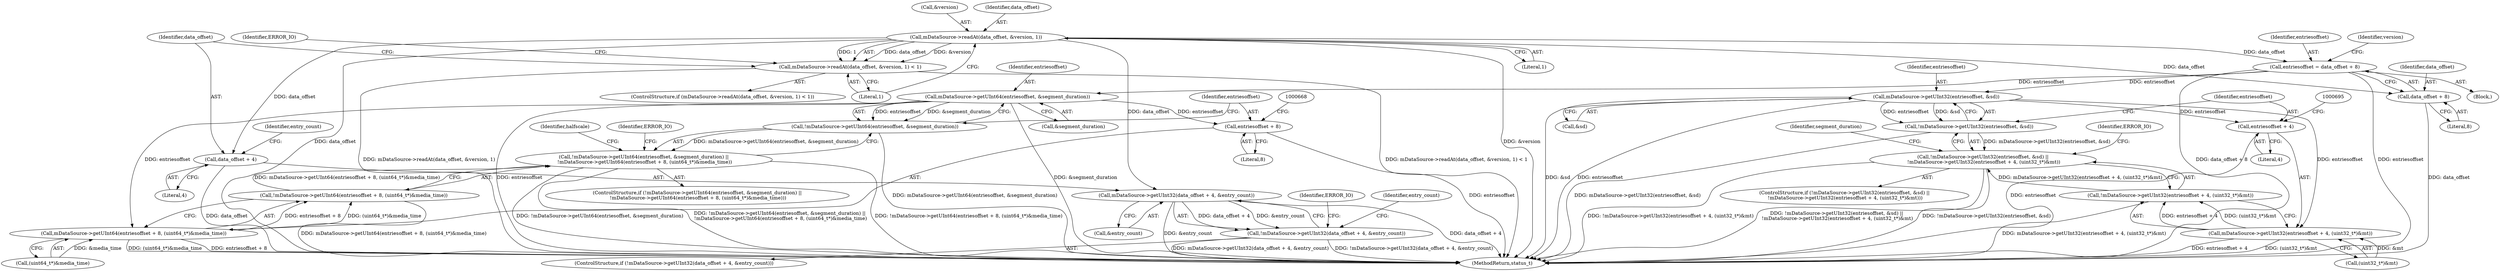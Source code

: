 digraph "0_Android_6fe85f7e15203e48df2cc3e8e1c4bc6ad49dc968@API" {
"1000603" [label="(Call,mDataSource->readAt(data_offset, &version, 1))"];
"1000602" [label="(Call,mDataSource->readAt(data_offset, &version, 1) < 1)"];
"1000615" [label="(Call,mDataSource->getUInt32(data_offset + 4, &entry_count))"];
"1000614" [label="(Call,!mDataSource->getUInt32(data_offset + 4, &entry_count))"];
"1000616" [label="(Call,data_offset + 4)"];
"1000643" [label="(Call,entriesoffset = data_offset + 8)"];
"1000658" [label="(Call,mDataSource->getUInt64(entriesoffset, &segment_duration))"];
"1000657" [label="(Call,!mDataSource->getUInt64(entriesoffset, &segment_duration))"];
"1000656" [label="(Call,!mDataSource->getUInt64(entriesoffset, &segment_duration) ||\n !mDataSource->getUInt64(entriesoffset + 8, (uint64_t*)&media_time))"];
"1000663" [label="(Call,mDataSource->getUInt64(entriesoffset + 8, (uint64_t*)&media_time))"];
"1000662" [label="(Call,!mDataSource->getUInt64(entriesoffset + 8, (uint64_t*)&media_time))"];
"1000664" [label="(Call,entriesoffset + 8)"];
"1000685" [label="(Call,mDataSource->getUInt32(entriesoffset, &sd))"];
"1000684" [label="(Call,!mDataSource->getUInt32(entriesoffset, &sd))"];
"1000683" [label="(Call,!mDataSource->getUInt32(entriesoffset, &sd) ||\n !mDataSource->getUInt32(entriesoffset + 4, (uint32_t*)&mt))"];
"1000690" [label="(Call,mDataSource->getUInt32(entriesoffset + 4, (uint32_t*)&mt))"];
"1000689" [label="(Call,!mDataSource->getUInt32(entriesoffset + 4, (uint32_t*)&mt))"];
"1000691" [label="(Call,entriesoffset + 4)"];
"1000645" [label="(Call,data_offset + 8)"];
"1000658" [label="(Call,mDataSource->getUInt64(entriesoffset, &segment_duration))"];
"1000693" [label="(Literal,4)"];
"1000692" [label="(Identifier,entriesoffset)"];
"1000682" [label="(ControlStructure,if (!mDataSource->getUInt32(entriesoffset, &sd) ||\n !mDataSource->getUInt32(entriesoffset + 4, (uint32_t*)&mt)))"];
"1000690" [label="(Call,mDataSource->getUInt32(entriesoffset + 4, (uint32_t*)&mt))"];
"1002931" [label="(MethodReturn,status_t)"];
"1000611" [label="(Identifier,ERROR_IO)"];
"1000603" [label="(Call,mDataSource->readAt(data_offset, &version, 1))"];
"1000665" [label="(Identifier,entriesoffset)"];
"1000655" [label="(ControlStructure,if (!mDataSource->getUInt64(entriesoffset, &segment_duration) ||\n !mDataSource->getUInt64(entriesoffset + 8, (uint64_t*)&media_time)))"];
"1000667" [label="(Call,(uint64_t*)&media_time)"];
"1000657" [label="(Call,!mDataSource->getUInt64(entriesoffset, &segment_duration))"];
"1000613" [label="(ControlStructure,if (!mDataSource->getUInt32(data_offset + 4, &entry_count)))"];
"1000615" [label="(Call,mDataSource->getUInt32(data_offset + 4, &entry_count))"];
"1000663" [label="(Call,mDataSource->getUInt64(entriesoffset + 8, (uint64_t*)&media_time))"];
"1000683" [label="(Call,!mDataSource->getUInt32(entriesoffset, &sd) ||\n !mDataSource->getUInt32(entriesoffset + 4, (uint32_t*)&mt))"];
"1000645" [label="(Call,data_offset + 8)"];
"1000601" [label="(ControlStructure,if (mDataSource->readAt(data_offset, &version, 1) < 1))"];
"1000619" [label="(Call,&entry_count)"];
"1000652" [label="(Identifier,version)"];
"1000666" [label="(Literal,8)"];
"1000691" [label="(Call,entriesoffset + 4)"];
"1000616" [label="(Call,data_offset + 4)"];
"1000656" [label="(Call,!mDataSource->getUInt64(entriesoffset, &segment_duration) ||\n !mDataSource->getUInt64(entriesoffset + 8, (uint64_t*)&media_time))"];
"1000608" [label="(Literal,1)"];
"1000641" [label="(Block,)"];
"1000713" [label="(Identifier,halfscale)"];
"1000623" [label="(Identifier,ERROR_IO)"];
"1000664" [label="(Call,entriesoffset + 8)"];
"1000646" [label="(Identifier,data_offset)"];
"1000647" [label="(Literal,8)"];
"1000602" [label="(Call,mDataSource->readAt(data_offset, &version, 1) < 1)"];
"1000702" [label="(Identifier,segment_duration)"];
"1000605" [label="(Call,&version)"];
"1000643" [label="(Call,entriesoffset = data_offset + 8)"];
"1000618" [label="(Literal,4)"];
"1000689" [label="(Call,!mDataSource->getUInt32(entriesoffset + 4, (uint32_t*)&mt))"];
"1000700" [label="(Identifier,ERROR_IO)"];
"1000694" [label="(Call,(uint32_t*)&mt)"];
"1000687" [label="(Call,&sd)"];
"1000626" [label="(Identifier,entry_count)"];
"1000607" [label="(Literal,1)"];
"1000686" [label="(Identifier,entriesoffset)"];
"1000644" [label="(Identifier,entriesoffset)"];
"1000604" [label="(Identifier,data_offset)"];
"1000614" [label="(Call,!mDataSource->getUInt32(data_offset + 4, &entry_count))"];
"1000659" [label="(Identifier,entriesoffset)"];
"1000662" [label="(Call,!mDataSource->getUInt64(entriesoffset + 8, (uint64_t*)&media_time))"];
"1000685" [label="(Call,mDataSource->getUInt32(entriesoffset, &sd))"];
"1000660" [label="(Call,&segment_duration)"];
"1000673" [label="(Identifier,ERROR_IO)"];
"1000684" [label="(Call,!mDataSource->getUInt32(entriesoffset, &sd))"];
"1000617" [label="(Identifier,data_offset)"];
"1000620" [label="(Identifier,entry_count)"];
"1000603" -> "1000602"  [label="AST: "];
"1000603" -> "1000607"  [label="CFG: "];
"1000604" -> "1000603"  [label="AST: "];
"1000605" -> "1000603"  [label="AST: "];
"1000607" -> "1000603"  [label="AST: "];
"1000608" -> "1000603"  [label="CFG: "];
"1000603" -> "1002931"  [label="DDG: data_offset"];
"1000603" -> "1002931"  [label="DDG: &version"];
"1000603" -> "1000602"  [label="DDG: data_offset"];
"1000603" -> "1000602"  [label="DDG: &version"];
"1000603" -> "1000602"  [label="DDG: 1"];
"1000603" -> "1000615"  [label="DDG: data_offset"];
"1000603" -> "1000616"  [label="DDG: data_offset"];
"1000603" -> "1000643"  [label="DDG: data_offset"];
"1000603" -> "1000645"  [label="DDG: data_offset"];
"1000602" -> "1000601"  [label="AST: "];
"1000602" -> "1000608"  [label="CFG: "];
"1000608" -> "1000602"  [label="AST: "];
"1000611" -> "1000602"  [label="CFG: "];
"1000617" -> "1000602"  [label="CFG: "];
"1000602" -> "1002931"  [label="DDG: mDataSource->readAt(data_offset, &version, 1) < 1"];
"1000602" -> "1002931"  [label="DDG: mDataSource->readAt(data_offset, &version, 1)"];
"1000615" -> "1000614"  [label="AST: "];
"1000615" -> "1000619"  [label="CFG: "];
"1000616" -> "1000615"  [label="AST: "];
"1000619" -> "1000615"  [label="AST: "];
"1000614" -> "1000615"  [label="CFG: "];
"1000615" -> "1002931"  [label="DDG: data_offset + 4"];
"1000615" -> "1002931"  [label="DDG: &entry_count"];
"1000615" -> "1000614"  [label="DDG: data_offset + 4"];
"1000615" -> "1000614"  [label="DDG: &entry_count"];
"1000614" -> "1000613"  [label="AST: "];
"1000623" -> "1000614"  [label="CFG: "];
"1000626" -> "1000614"  [label="CFG: "];
"1000614" -> "1002931"  [label="DDG: !mDataSource->getUInt32(data_offset + 4, &entry_count)"];
"1000614" -> "1002931"  [label="DDG: mDataSource->getUInt32(data_offset + 4, &entry_count)"];
"1000616" -> "1000618"  [label="CFG: "];
"1000617" -> "1000616"  [label="AST: "];
"1000618" -> "1000616"  [label="AST: "];
"1000620" -> "1000616"  [label="CFG: "];
"1000616" -> "1002931"  [label="DDG: data_offset"];
"1000643" -> "1000641"  [label="AST: "];
"1000643" -> "1000645"  [label="CFG: "];
"1000644" -> "1000643"  [label="AST: "];
"1000645" -> "1000643"  [label="AST: "];
"1000652" -> "1000643"  [label="CFG: "];
"1000643" -> "1002931"  [label="DDG: entriesoffset"];
"1000643" -> "1002931"  [label="DDG: data_offset + 8"];
"1000643" -> "1000658"  [label="DDG: entriesoffset"];
"1000643" -> "1000685"  [label="DDG: entriesoffset"];
"1000658" -> "1000657"  [label="AST: "];
"1000658" -> "1000660"  [label="CFG: "];
"1000659" -> "1000658"  [label="AST: "];
"1000660" -> "1000658"  [label="AST: "];
"1000657" -> "1000658"  [label="CFG: "];
"1000658" -> "1002931"  [label="DDG: &segment_duration"];
"1000658" -> "1002931"  [label="DDG: entriesoffset"];
"1000658" -> "1000657"  [label="DDG: entriesoffset"];
"1000658" -> "1000657"  [label="DDG: &segment_duration"];
"1000658" -> "1000663"  [label="DDG: entriesoffset"];
"1000658" -> "1000664"  [label="DDG: entriesoffset"];
"1000657" -> "1000656"  [label="AST: "];
"1000665" -> "1000657"  [label="CFG: "];
"1000656" -> "1000657"  [label="CFG: "];
"1000657" -> "1002931"  [label="DDG: mDataSource->getUInt64(entriesoffset, &segment_duration)"];
"1000657" -> "1000656"  [label="DDG: mDataSource->getUInt64(entriesoffset, &segment_duration)"];
"1000656" -> "1000655"  [label="AST: "];
"1000656" -> "1000662"  [label="CFG: "];
"1000662" -> "1000656"  [label="AST: "];
"1000673" -> "1000656"  [label="CFG: "];
"1000713" -> "1000656"  [label="CFG: "];
"1000656" -> "1002931"  [label="DDG: !mDataSource->getUInt64(entriesoffset, &segment_duration) ||\n !mDataSource->getUInt64(entriesoffset + 8, (uint64_t*)&media_time)"];
"1000656" -> "1002931"  [label="DDG: !mDataSource->getUInt64(entriesoffset + 8, (uint64_t*)&media_time)"];
"1000656" -> "1002931"  [label="DDG: !mDataSource->getUInt64(entriesoffset, &segment_duration)"];
"1000662" -> "1000656"  [label="DDG: mDataSource->getUInt64(entriesoffset + 8, (uint64_t*)&media_time)"];
"1000663" -> "1000662"  [label="AST: "];
"1000663" -> "1000667"  [label="CFG: "];
"1000664" -> "1000663"  [label="AST: "];
"1000667" -> "1000663"  [label="AST: "];
"1000662" -> "1000663"  [label="CFG: "];
"1000663" -> "1002931"  [label="DDG: entriesoffset + 8"];
"1000663" -> "1002931"  [label="DDG: (uint64_t*)&media_time"];
"1000663" -> "1000662"  [label="DDG: entriesoffset + 8"];
"1000663" -> "1000662"  [label="DDG: (uint64_t*)&media_time"];
"1000667" -> "1000663"  [label="DDG: &media_time"];
"1000662" -> "1002931"  [label="DDG: mDataSource->getUInt64(entriesoffset + 8, (uint64_t*)&media_time)"];
"1000664" -> "1000666"  [label="CFG: "];
"1000665" -> "1000664"  [label="AST: "];
"1000666" -> "1000664"  [label="AST: "];
"1000668" -> "1000664"  [label="CFG: "];
"1000664" -> "1002931"  [label="DDG: entriesoffset"];
"1000685" -> "1000684"  [label="AST: "];
"1000685" -> "1000687"  [label="CFG: "];
"1000686" -> "1000685"  [label="AST: "];
"1000687" -> "1000685"  [label="AST: "];
"1000684" -> "1000685"  [label="CFG: "];
"1000685" -> "1002931"  [label="DDG: &sd"];
"1000685" -> "1002931"  [label="DDG: entriesoffset"];
"1000685" -> "1000684"  [label="DDG: entriesoffset"];
"1000685" -> "1000684"  [label="DDG: &sd"];
"1000685" -> "1000690"  [label="DDG: entriesoffset"];
"1000685" -> "1000691"  [label="DDG: entriesoffset"];
"1000684" -> "1000683"  [label="AST: "];
"1000692" -> "1000684"  [label="CFG: "];
"1000683" -> "1000684"  [label="CFG: "];
"1000684" -> "1002931"  [label="DDG: mDataSource->getUInt32(entriesoffset, &sd)"];
"1000684" -> "1000683"  [label="DDG: mDataSource->getUInt32(entriesoffset, &sd)"];
"1000683" -> "1000682"  [label="AST: "];
"1000683" -> "1000689"  [label="CFG: "];
"1000689" -> "1000683"  [label="AST: "];
"1000700" -> "1000683"  [label="CFG: "];
"1000702" -> "1000683"  [label="CFG: "];
"1000683" -> "1002931"  [label="DDG: !mDataSource->getUInt32(entriesoffset, &sd)"];
"1000683" -> "1002931"  [label="DDG: !mDataSource->getUInt32(entriesoffset + 4, (uint32_t*)&mt)"];
"1000683" -> "1002931"  [label="DDG: !mDataSource->getUInt32(entriesoffset, &sd) ||\n !mDataSource->getUInt32(entriesoffset + 4, (uint32_t*)&mt)"];
"1000689" -> "1000683"  [label="DDG: mDataSource->getUInt32(entriesoffset + 4, (uint32_t*)&mt)"];
"1000690" -> "1000689"  [label="AST: "];
"1000690" -> "1000694"  [label="CFG: "];
"1000691" -> "1000690"  [label="AST: "];
"1000694" -> "1000690"  [label="AST: "];
"1000689" -> "1000690"  [label="CFG: "];
"1000690" -> "1002931"  [label="DDG: (uint32_t*)&mt"];
"1000690" -> "1002931"  [label="DDG: entriesoffset + 4"];
"1000690" -> "1000689"  [label="DDG: entriesoffset + 4"];
"1000690" -> "1000689"  [label="DDG: (uint32_t*)&mt"];
"1000694" -> "1000690"  [label="DDG: &mt"];
"1000689" -> "1002931"  [label="DDG: mDataSource->getUInt32(entriesoffset + 4, (uint32_t*)&mt)"];
"1000691" -> "1000693"  [label="CFG: "];
"1000692" -> "1000691"  [label="AST: "];
"1000693" -> "1000691"  [label="AST: "];
"1000695" -> "1000691"  [label="CFG: "];
"1000691" -> "1002931"  [label="DDG: entriesoffset"];
"1000645" -> "1000647"  [label="CFG: "];
"1000646" -> "1000645"  [label="AST: "];
"1000647" -> "1000645"  [label="AST: "];
"1000645" -> "1002931"  [label="DDG: data_offset"];
}
